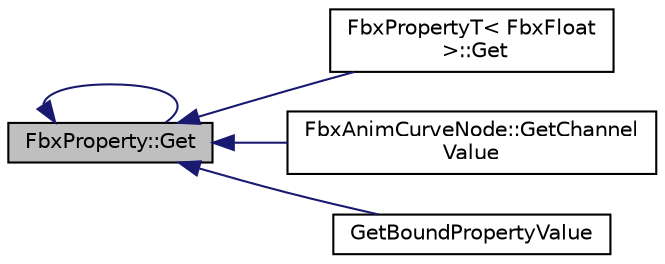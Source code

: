 digraph "FbxProperty::Get"
{
  edge [fontname="Helvetica",fontsize="10",labelfontname="Helvetica",labelfontsize="10"];
  node [fontname="Helvetica",fontsize="10",shape=record];
  rankdir="LR";
  Node126 [label="FbxProperty::Get",height=0.2,width=0.4,color="black", fillcolor="grey75", style="filled", fontcolor="black"];
  Node126 -> Node126 [dir="back",color="midnightblue",fontsize="10",style="solid",fontname="Helvetica"];
  Node126 -> Node127 [dir="back",color="midnightblue",fontsize="10",style="solid",fontname="Helvetica"];
  Node127 [label="FbxPropertyT\< FbxFloat\l \>::Get",height=0.2,width=0.4,color="black", fillcolor="white", style="filled",URL="$class_fbx_property_t.html#aed683fb109a3a7b1fa4eacd648ae2478"];
  Node126 -> Node128 [dir="back",color="midnightblue",fontsize="10",style="solid",fontname="Helvetica"];
  Node128 [label="FbxAnimCurveNode::GetChannel\lValue",height=0.2,width=0.4,color="black", fillcolor="white", style="filled",URL="$class_fbx_anim_curve_node.html#ab9d76b0fea168dfe928ec2385e43c716"];
  Node126 -> Node129 [dir="back",color="midnightblue",fontsize="10",style="solid",fontname="Helvetica"];
  Node129 [label="GetBoundPropertyValue",height=0.2,width=0.4,color="black", fillcolor="white", style="filled",URL="$fbximplementationutils_8h.html#a096e79a1c0fe368971a2e2eea8031a37"];
}
